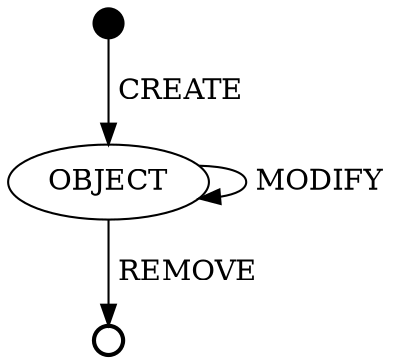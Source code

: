digraph statemachine {
    // label
    start [shape="point" width="0.2"];
    end [shape="circle" width="0.2" style="bold" label=""];
    a [label="OBJECT"];
    // define
    start -> a [label=" CREATE "];
    a -> a [label=" MODIFY "];
    a -> end [label=" REMOVE "];
}

